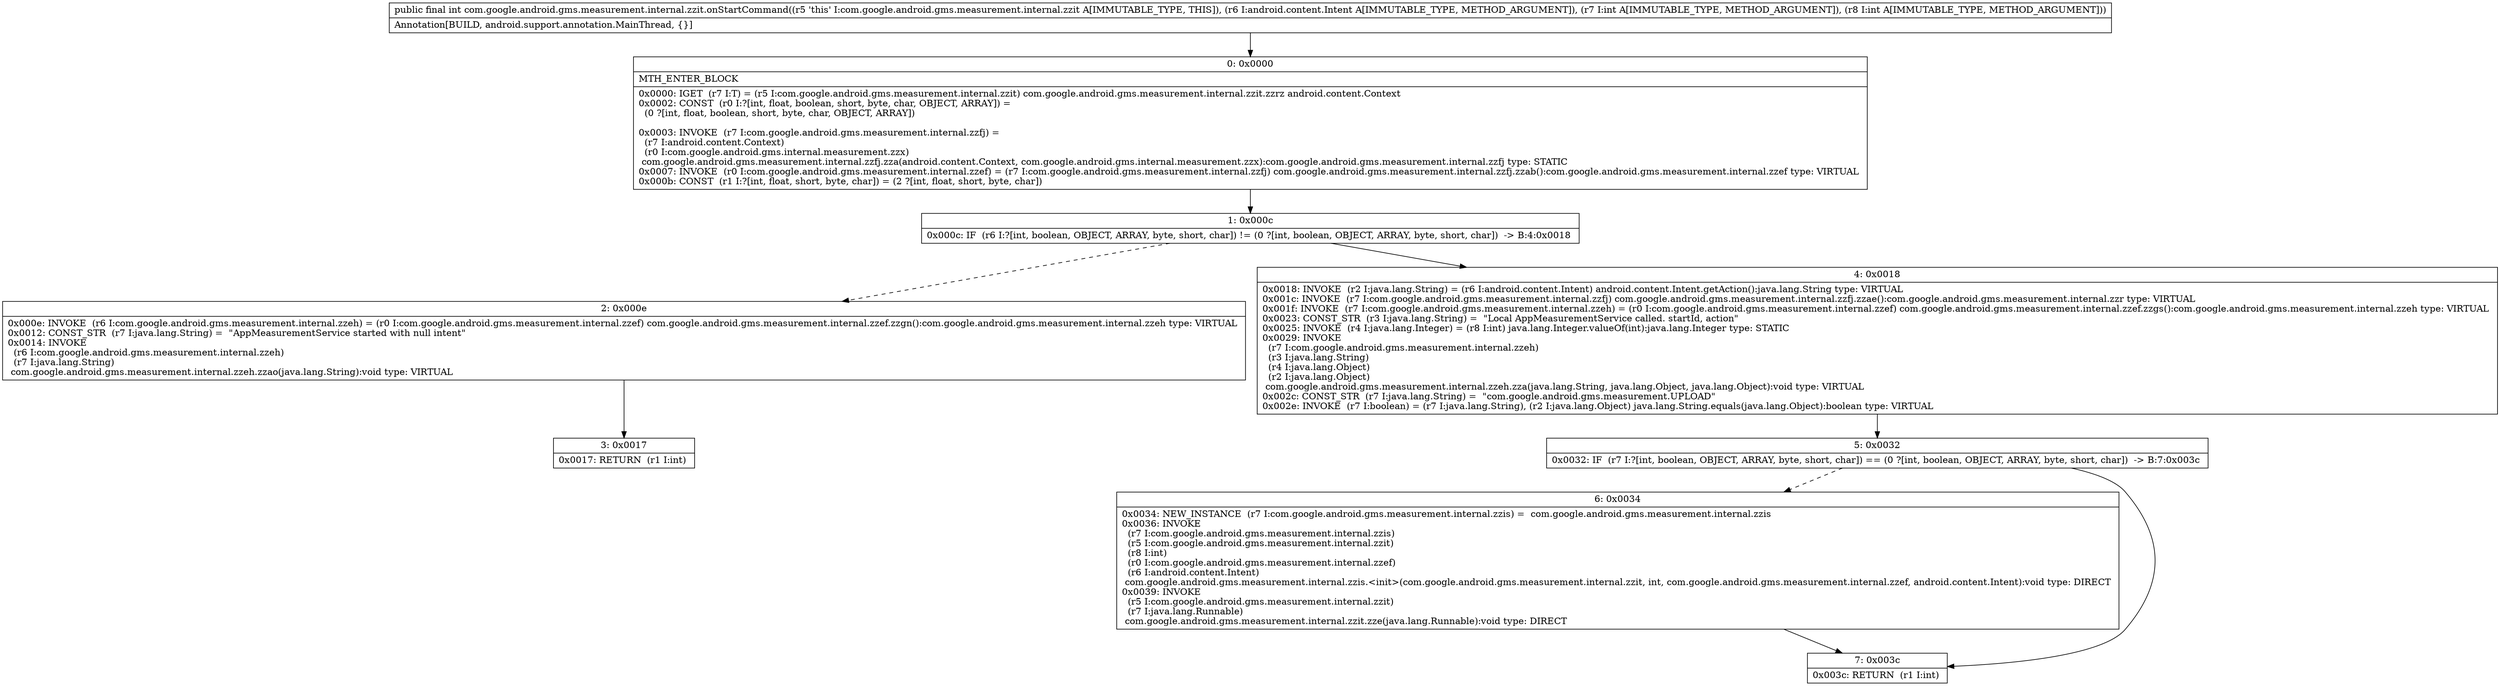digraph "CFG forcom.google.android.gms.measurement.internal.zzit.onStartCommand(Landroid\/content\/Intent;II)I" {
Node_0 [shape=record,label="{0\:\ 0x0000|MTH_ENTER_BLOCK\l|0x0000: IGET  (r7 I:T) = (r5 I:com.google.android.gms.measurement.internal.zzit) com.google.android.gms.measurement.internal.zzit.zzrz android.content.Context \l0x0002: CONST  (r0 I:?[int, float, boolean, short, byte, char, OBJECT, ARRAY]) = \l  (0 ?[int, float, boolean, short, byte, char, OBJECT, ARRAY])\l \l0x0003: INVOKE  (r7 I:com.google.android.gms.measurement.internal.zzfj) = \l  (r7 I:android.content.Context)\l  (r0 I:com.google.android.gms.internal.measurement.zzx)\l com.google.android.gms.measurement.internal.zzfj.zza(android.content.Context, com.google.android.gms.internal.measurement.zzx):com.google.android.gms.measurement.internal.zzfj type: STATIC \l0x0007: INVOKE  (r0 I:com.google.android.gms.measurement.internal.zzef) = (r7 I:com.google.android.gms.measurement.internal.zzfj) com.google.android.gms.measurement.internal.zzfj.zzab():com.google.android.gms.measurement.internal.zzef type: VIRTUAL \l0x000b: CONST  (r1 I:?[int, float, short, byte, char]) = (2 ?[int, float, short, byte, char]) \l}"];
Node_1 [shape=record,label="{1\:\ 0x000c|0x000c: IF  (r6 I:?[int, boolean, OBJECT, ARRAY, byte, short, char]) != (0 ?[int, boolean, OBJECT, ARRAY, byte, short, char])  \-\> B:4:0x0018 \l}"];
Node_2 [shape=record,label="{2\:\ 0x000e|0x000e: INVOKE  (r6 I:com.google.android.gms.measurement.internal.zzeh) = (r0 I:com.google.android.gms.measurement.internal.zzef) com.google.android.gms.measurement.internal.zzef.zzgn():com.google.android.gms.measurement.internal.zzeh type: VIRTUAL \l0x0012: CONST_STR  (r7 I:java.lang.String) =  \"AppMeasurementService started with null intent\" \l0x0014: INVOKE  \l  (r6 I:com.google.android.gms.measurement.internal.zzeh)\l  (r7 I:java.lang.String)\l com.google.android.gms.measurement.internal.zzeh.zzao(java.lang.String):void type: VIRTUAL \l}"];
Node_3 [shape=record,label="{3\:\ 0x0017|0x0017: RETURN  (r1 I:int) \l}"];
Node_4 [shape=record,label="{4\:\ 0x0018|0x0018: INVOKE  (r2 I:java.lang.String) = (r6 I:android.content.Intent) android.content.Intent.getAction():java.lang.String type: VIRTUAL \l0x001c: INVOKE  (r7 I:com.google.android.gms.measurement.internal.zzfj) com.google.android.gms.measurement.internal.zzfj.zzae():com.google.android.gms.measurement.internal.zzr type: VIRTUAL \l0x001f: INVOKE  (r7 I:com.google.android.gms.measurement.internal.zzeh) = (r0 I:com.google.android.gms.measurement.internal.zzef) com.google.android.gms.measurement.internal.zzef.zzgs():com.google.android.gms.measurement.internal.zzeh type: VIRTUAL \l0x0023: CONST_STR  (r3 I:java.lang.String) =  \"Local AppMeasurementService called. startId, action\" \l0x0025: INVOKE  (r4 I:java.lang.Integer) = (r8 I:int) java.lang.Integer.valueOf(int):java.lang.Integer type: STATIC \l0x0029: INVOKE  \l  (r7 I:com.google.android.gms.measurement.internal.zzeh)\l  (r3 I:java.lang.String)\l  (r4 I:java.lang.Object)\l  (r2 I:java.lang.Object)\l com.google.android.gms.measurement.internal.zzeh.zza(java.lang.String, java.lang.Object, java.lang.Object):void type: VIRTUAL \l0x002c: CONST_STR  (r7 I:java.lang.String) =  \"com.google.android.gms.measurement.UPLOAD\" \l0x002e: INVOKE  (r7 I:boolean) = (r7 I:java.lang.String), (r2 I:java.lang.Object) java.lang.String.equals(java.lang.Object):boolean type: VIRTUAL \l}"];
Node_5 [shape=record,label="{5\:\ 0x0032|0x0032: IF  (r7 I:?[int, boolean, OBJECT, ARRAY, byte, short, char]) == (0 ?[int, boolean, OBJECT, ARRAY, byte, short, char])  \-\> B:7:0x003c \l}"];
Node_6 [shape=record,label="{6\:\ 0x0034|0x0034: NEW_INSTANCE  (r7 I:com.google.android.gms.measurement.internal.zzis) =  com.google.android.gms.measurement.internal.zzis \l0x0036: INVOKE  \l  (r7 I:com.google.android.gms.measurement.internal.zzis)\l  (r5 I:com.google.android.gms.measurement.internal.zzit)\l  (r8 I:int)\l  (r0 I:com.google.android.gms.measurement.internal.zzef)\l  (r6 I:android.content.Intent)\l com.google.android.gms.measurement.internal.zzis.\<init\>(com.google.android.gms.measurement.internal.zzit, int, com.google.android.gms.measurement.internal.zzef, android.content.Intent):void type: DIRECT \l0x0039: INVOKE  \l  (r5 I:com.google.android.gms.measurement.internal.zzit)\l  (r7 I:java.lang.Runnable)\l com.google.android.gms.measurement.internal.zzit.zze(java.lang.Runnable):void type: DIRECT \l}"];
Node_7 [shape=record,label="{7\:\ 0x003c|0x003c: RETURN  (r1 I:int) \l}"];
MethodNode[shape=record,label="{public final int com.google.android.gms.measurement.internal.zzit.onStartCommand((r5 'this' I:com.google.android.gms.measurement.internal.zzit A[IMMUTABLE_TYPE, THIS]), (r6 I:android.content.Intent A[IMMUTABLE_TYPE, METHOD_ARGUMENT]), (r7 I:int A[IMMUTABLE_TYPE, METHOD_ARGUMENT]), (r8 I:int A[IMMUTABLE_TYPE, METHOD_ARGUMENT]))  | Annotation[BUILD, android.support.annotation.MainThread, \{\}]\l}"];
MethodNode -> Node_0;
Node_0 -> Node_1;
Node_1 -> Node_2[style=dashed];
Node_1 -> Node_4;
Node_2 -> Node_3;
Node_4 -> Node_5;
Node_5 -> Node_6[style=dashed];
Node_5 -> Node_7;
Node_6 -> Node_7;
}

